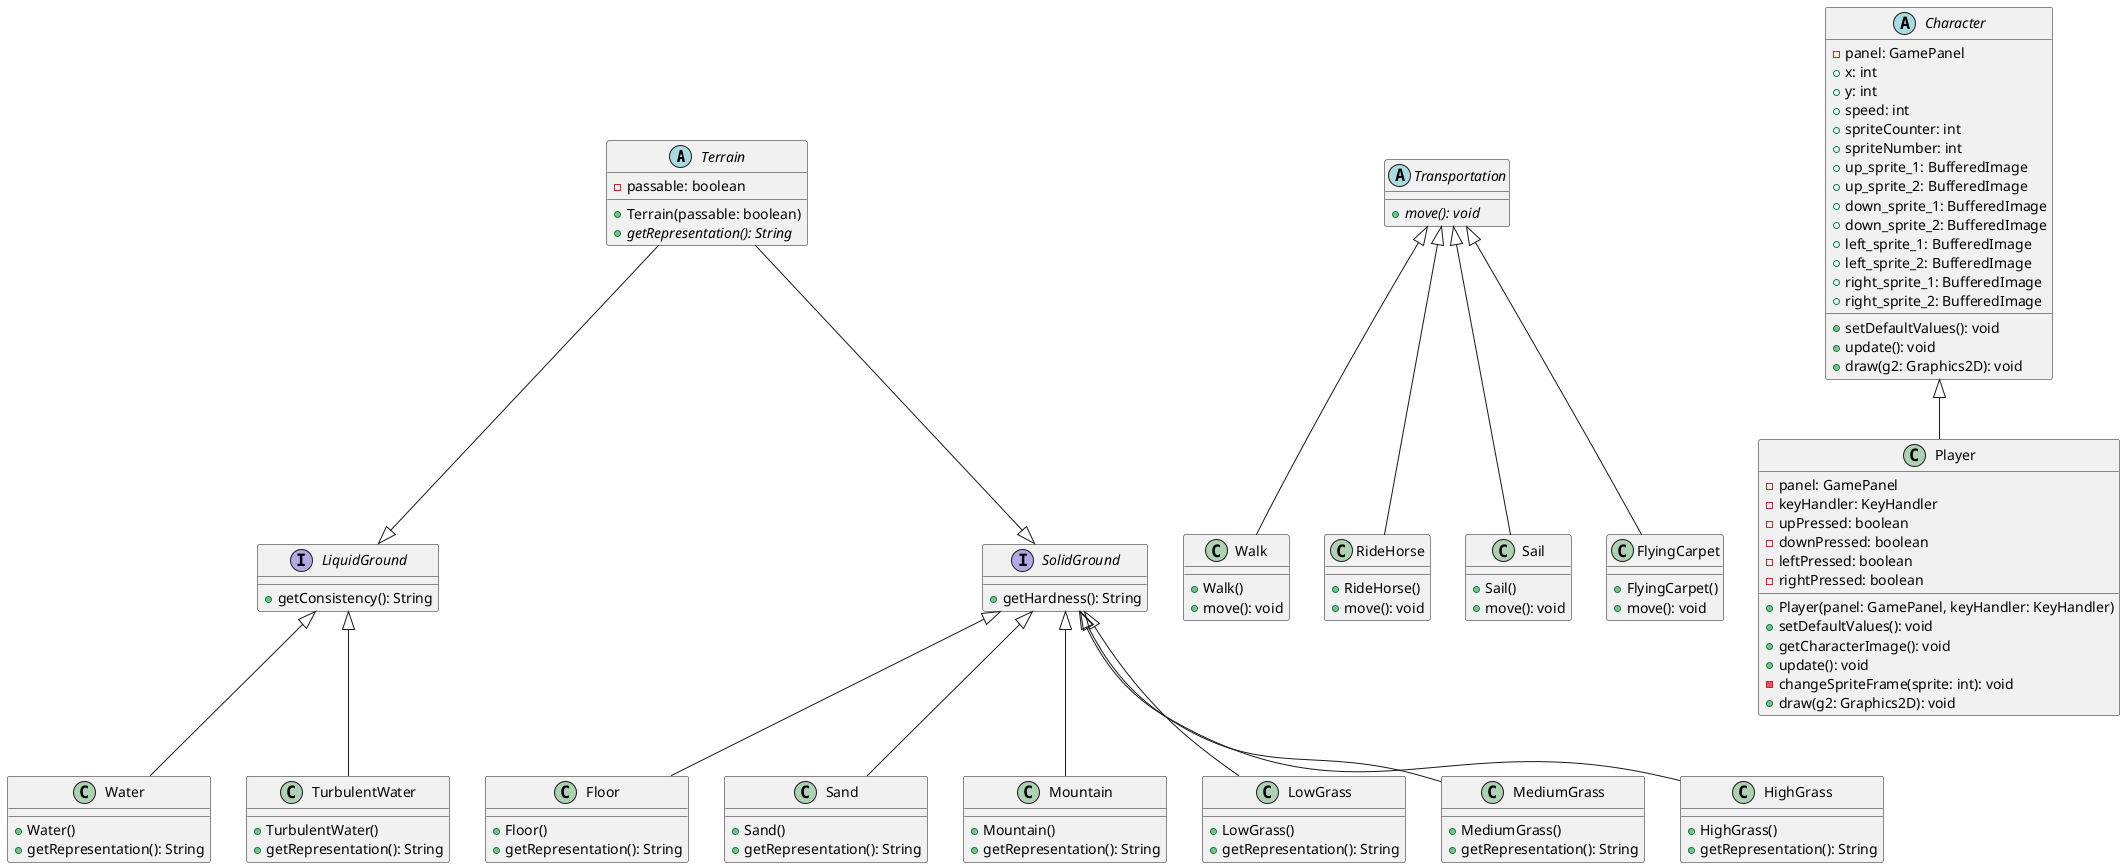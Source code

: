 @startuml

abstract class Terrain {
  - passable: boolean
  + Terrain(passable: boolean)
  {abstract} + getRepresentation(): String
}

interface LiquidGround {
  + getConsistency(): String
}

interface SolidGround {
  + getHardness(): String
}

class Floor {
  + Floor()
  + getRepresentation(): String
}

class Sand {
  + Sand()
  + getRepresentation(): String
}

class Mountain {
  + Mountain()
  + getRepresentation(): String
}

class LowGrass {
  + LowGrass()
  + getRepresentation(): String
}

class MediumGrass {
  + MediumGrass()
  + getRepresentation(): String
}

class HighGrass {
  + HighGrass()
  + getRepresentation(): String
}

class Water {
  + Water()
  + getRepresentation(): String
}

class TurbulentWater {
  + TurbulentWater()
  + getRepresentation(): String
}

SolidGround <|-- Floor
SolidGround <|-- Sand
SolidGround <|-- Mountain
SolidGround <|-- LowGrass
SolidGround <|-- MediumGrass
SolidGround <|-- HighGrass
LiquidGround <|-- Water
LiquidGround <|-- TurbulentWater

Terrain --|> LiquidGround
Terrain --|> SolidGround

abstract class Transportation {
  {abstract} + move(): void
}

class Walk {
  + Walk()
  + move(): void
}

class RideHorse {
  + RideHorse()
  + move(): void
}

class Sail {
  + Sail()
  + move(): void
}

class FlyingCarpet {
  + FlyingCarpet()
  + move(): void
}

Character <|-- Player

abstract class Character {
  - panel: GamePanel
  + x: int
  + y: int
  + speed: int
  + spriteCounter: int
  + spriteNumber: int
  + up_sprite_1: BufferedImage
  + up_sprite_2: BufferedImage
  + down_sprite_1: BufferedImage
  + down_sprite_2: BufferedImage
  + left_sprite_1: BufferedImage
  + left_sprite_2: BufferedImage
  + right_sprite_1: BufferedImage
  + right_sprite_2: BufferedImage
  + setDefaultValues(): void
  + update(): void
  + draw(g2: Graphics2D): void
}

class Player {
  - panel: GamePanel
  - keyHandler: KeyHandler
  - upPressed: boolean
  - downPressed: boolean
  - leftPressed: boolean
  - rightPressed: boolean
  + Player(panel: GamePanel, keyHandler: KeyHandler)
  + setDefaultValues(): void
  + getCharacterImage(): void
  + update(): void
  - changeSpriteFrame(sprite: int): void
  + draw(g2: Graphics2D): void
}

Transportation <|-- Walk
Transportation <|-- RideHorse
Transportation <|-- Sail
Transportation <|-- FlyingCarpet

@enduml
